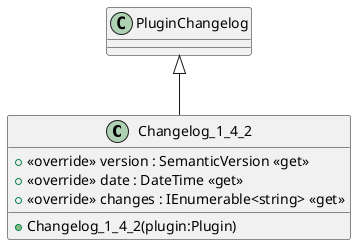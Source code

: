 @startuml
class Changelog_1_4_2 {
    + Changelog_1_4_2(plugin:Plugin)
    + <<override>> version : SemanticVersion <<get>>
    + <<override>> date : DateTime <<get>>
    + <<override>> changes : IEnumerable<string> <<get>>
}
PluginChangelog <|-- Changelog_1_4_2
@enduml
